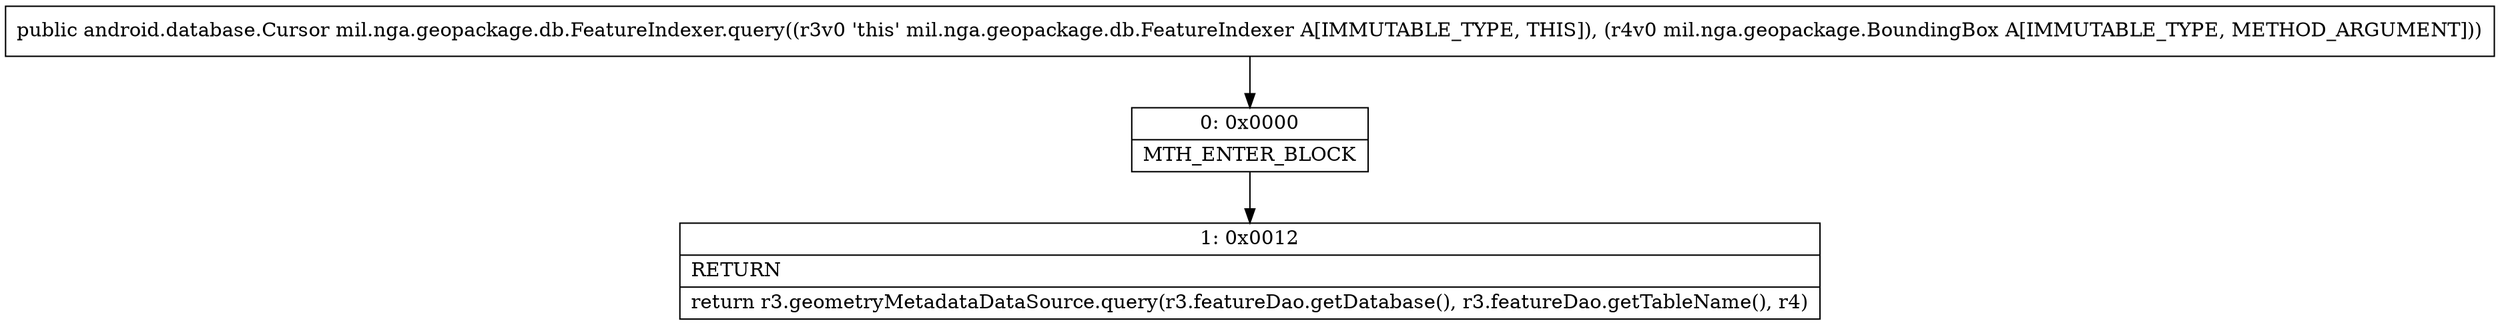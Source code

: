 digraph "CFG formil.nga.geopackage.db.FeatureIndexer.query(Lmil\/nga\/geopackage\/BoundingBox;)Landroid\/database\/Cursor;" {
Node_0 [shape=record,label="{0\:\ 0x0000|MTH_ENTER_BLOCK\l}"];
Node_1 [shape=record,label="{1\:\ 0x0012|RETURN\l|return r3.geometryMetadataDataSource.query(r3.featureDao.getDatabase(), r3.featureDao.getTableName(), r4)\l}"];
MethodNode[shape=record,label="{public android.database.Cursor mil.nga.geopackage.db.FeatureIndexer.query((r3v0 'this' mil.nga.geopackage.db.FeatureIndexer A[IMMUTABLE_TYPE, THIS]), (r4v0 mil.nga.geopackage.BoundingBox A[IMMUTABLE_TYPE, METHOD_ARGUMENT])) }"];
MethodNode -> Node_0;
Node_0 -> Node_1;
}

